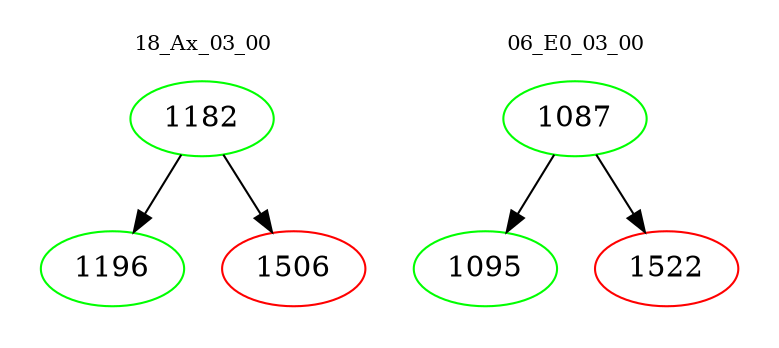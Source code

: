 digraph{
subgraph cluster_0 {
color = white
label = "18_Ax_03_00";
fontsize=10;
T0_1182 [label="1182", color="green"]
T0_1182 -> T0_1196 [color="black"]
T0_1196 [label="1196", color="green"]
T0_1182 -> T0_1506 [color="black"]
T0_1506 [label="1506", color="red"]
}
subgraph cluster_1 {
color = white
label = "06_E0_03_00";
fontsize=10;
T1_1087 [label="1087", color="green"]
T1_1087 -> T1_1095 [color="black"]
T1_1095 [label="1095", color="green"]
T1_1087 -> T1_1522 [color="black"]
T1_1522 [label="1522", color="red"]
}
}
